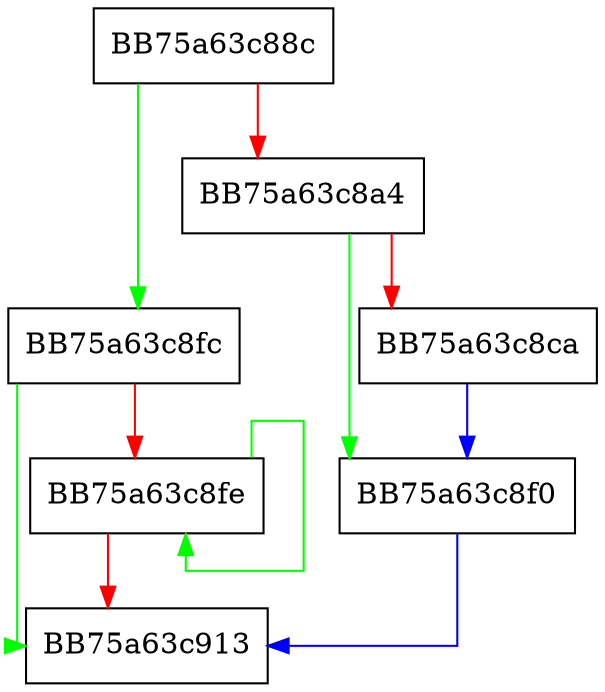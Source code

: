 digraph resize {
  node [shape="box"];
  graph [splines=ortho];
  BB75a63c88c -> BB75a63c8fc [color="green"];
  BB75a63c88c -> BB75a63c8a4 [color="red"];
  BB75a63c8a4 -> BB75a63c8f0 [color="green"];
  BB75a63c8a4 -> BB75a63c8ca [color="red"];
  BB75a63c8ca -> BB75a63c8f0 [color="blue"];
  BB75a63c8f0 -> BB75a63c913 [color="blue"];
  BB75a63c8fc -> BB75a63c913 [color="green"];
  BB75a63c8fc -> BB75a63c8fe [color="red"];
  BB75a63c8fe -> BB75a63c8fe [color="green"];
  BB75a63c8fe -> BB75a63c913 [color="red"];
}